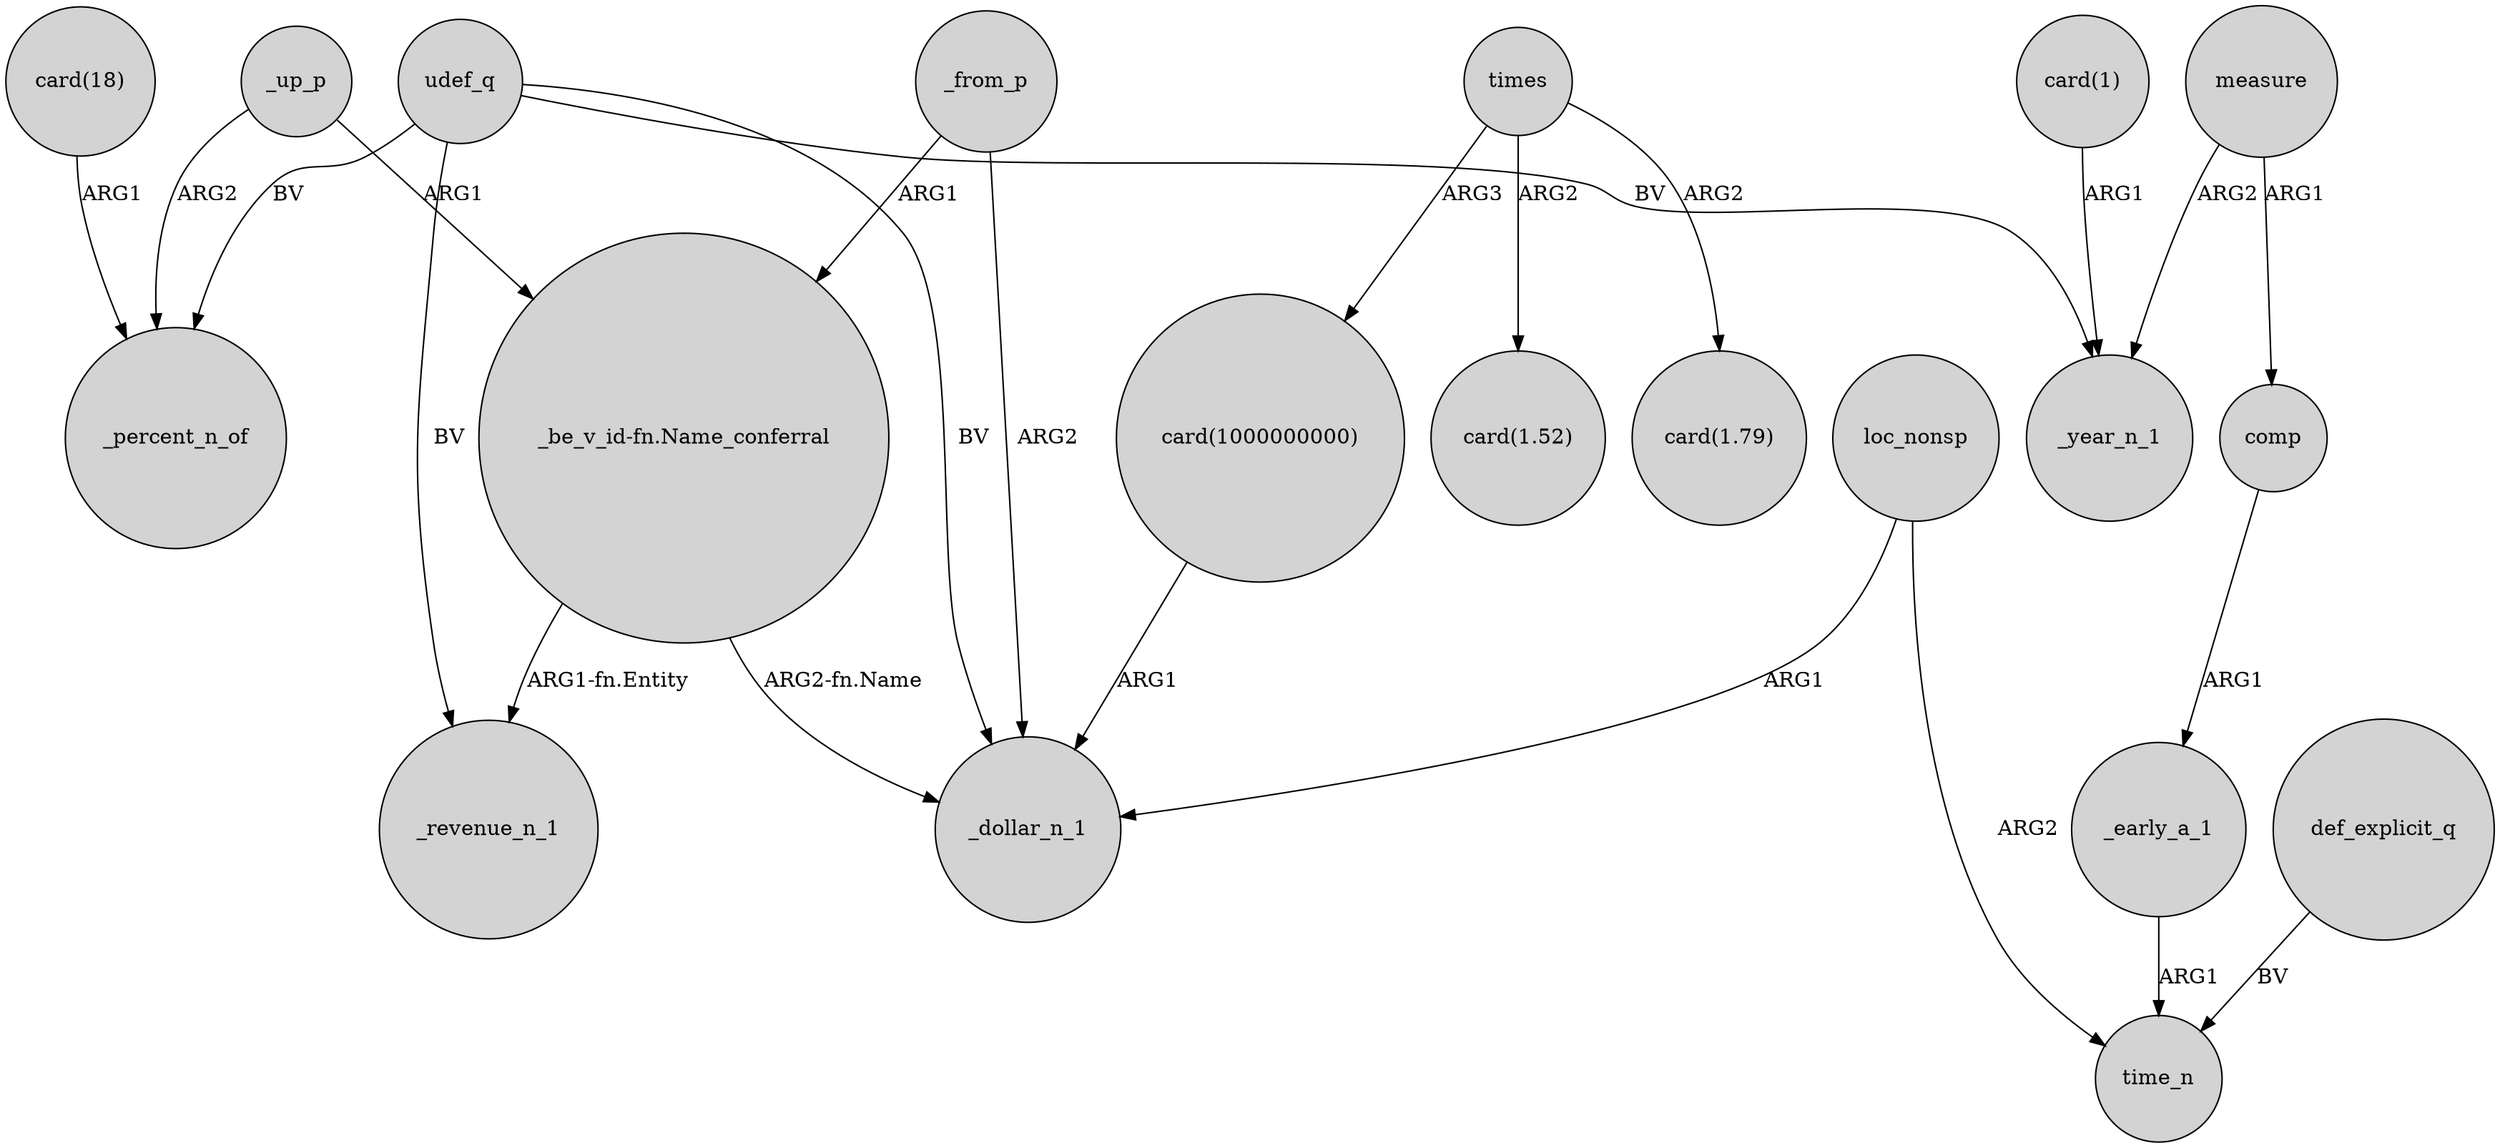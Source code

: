 digraph {
	node [shape=circle style=filled]
	_up_p -> _percent_n_of [label=ARG2]
	_early_a_1 -> time_n [label=ARG1]
	"card(1000000000)" -> _dollar_n_1 [label=ARG1]
	times -> "card(1.52)" [label=ARG2]
	"_be_v_id-fn.Name_conferral" -> _revenue_n_1 [label="ARG1-fn.Entity"]
	loc_nonsp -> _dollar_n_1 [label=ARG1]
	"card(1)" -> _year_n_1 [label=ARG1]
	"card(18)" -> _percent_n_of [label=ARG1]
	times -> "card(1.79)" [label=ARG2]
	comp -> _early_a_1 [label=ARG1]
	_up_p -> "_be_v_id-fn.Name_conferral" [label=ARG1]
	times -> "card(1000000000)" [label=ARG3]
	udef_q -> _revenue_n_1 [label=BV]
	measure -> _year_n_1 [label=ARG2]
	_from_p -> "_be_v_id-fn.Name_conferral" [label=ARG1]
	udef_q -> _percent_n_of [label=BV]
	udef_q -> _dollar_n_1 [label=BV]
	measure -> comp [label=ARG1]
	def_explicit_q -> time_n [label=BV]
	udef_q -> _year_n_1 [label=BV]
	loc_nonsp -> time_n [label=ARG2]
	"_be_v_id-fn.Name_conferral" -> _dollar_n_1 [label="ARG2-fn.Name"]
	_from_p -> _dollar_n_1 [label=ARG2]
}
